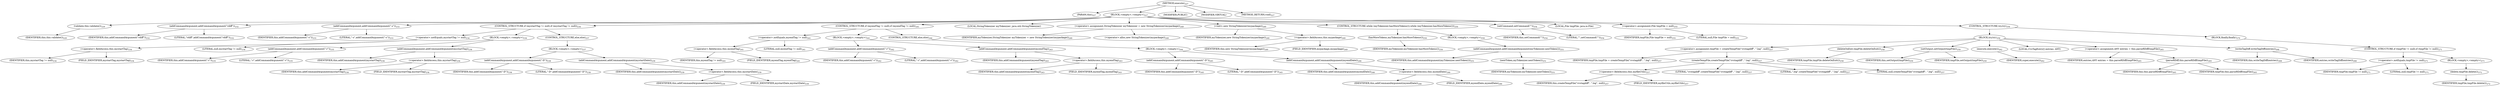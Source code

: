 digraph "execute" {  
"156" [label = <(METHOD,execute)<SUB>227</SUB>> ]
"4" [label = <(PARAM,this)<SUB>227</SUB>> ]
"157" [label = <(BLOCK,&lt;empty&gt;,&lt;empty&gt;)<SUB>227</SUB>> ]
"158" [label = <(validate,this.validate())<SUB>229</SUB>> ]
"3" [label = <(IDENTIFIER,this,this.validate())<SUB>229</SUB>> ]
"159" [label = <(addCommandArgument,addCommandArgument(&quot;rdiff&quot;))<SUB>232</SUB>> ]
"5" [label = <(IDENTIFIER,this,addCommandArgument(&quot;rdiff&quot;))<SUB>232</SUB>> ]
"160" [label = <(LITERAL,&quot;rdiff&quot;,addCommandArgument(&quot;rdiff&quot;))<SUB>232</SUB>> ]
"161" [label = <(addCommandArgument,addCommandArgument(&quot;-s&quot;))<SUB>233</SUB>> ]
"6" [label = <(IDENTIFIER,this,addCommandArgument(&quot;-s&quot;))<SUB>233</SUB>> ]
"162" [label = <(LITERAL,&quot;-s&quot;,addCommandArgument(&quot;-s&quot;))<SUB>233</SUB>> ]
"163" [label = <(CONTROL_STRUCTURE,if (mystartTag != null),if (mystartTag != null))<SUB>234</SUB>> ]
"164" [label = <(&lt;operator&gt;.notEquals,mystartTag != null)<SUB>234</SUB>> ]
"165" [label = <(&lt;operator&gt;.fieldAccess,this.mystartTag)<SUB>234</SUB>> ]
"166" [label = <(IDENTIFIER,this,mystartTag != null)<SUB>234</SUB>> ]
"167" [label = <(FIELD_IDENTIFIER,mystartTag,mystartTag)<SUB>234</SUB>> ]
"168" [label = <(LITERAL,null,mystartTag != null)<SUB>234</SUB>> ]
"169" [label = <(BLOCK,&lt;empty&gt;,&lt;empty&gt;)<SUB>234</SUB>> ]
"170" [label = <(addCommandArgument,addCommandArgument(&quot;-r&quot;))<SUB>235</SUB>> ]
"7" [label = <(IDENTIFIER,this,addCommandArgument(&quot;-r&quot;))<SUB>235</SUB>> ]
"171" [label = <(LITERAL,&quot;-r&quot;,addCommandArgument(&quot;-r&quot;))<SUB>235</SUB>> ]
"172" [label = <(addCommandArgument,addCommandArgument(mystartTag))<SUB>236</SUB>> ]
"8" [label = <(IDENTIFIER,this,addCommandArgument(mystartTag))<SUB>236</SUB>> ]
"173" [label = <(&lt;operator&gt;.fieldAccess,this.mystartTag)<SUB>236</SUB>> ]
"174" [label = <(IDENTIFIER,this,addCommandArgument(mystartTag))<SUB>236</SUB>> ]
"175" [label = <(FIELD_IDENTIFIER,mystartTag,mystartTag)<SUB>236</SUB>> ]
"176" [label = <(CONTROL_STRUCTURE,else,else)<SUB>237</SUB>> ]
"177" [label = <(BLOCK,&lt;empty&gt;,&lt;empty&gt;)<SUB>237</SUB>> ]
"178" [label = <(addCommandArgument,addCommandArgument(&quot;-D&quot;))<SUB>238</SUB>> ]
"9" [label = <(IDENTIFIER,this,addCommandArgument(&quot;-D&quot;))<SUB>238</SUB>> ]
"179" [label = <(LITERAL,&quot;-D&quot;,addCommandArgument(&quot;-D&quot;))<SUB>238</SUB>> ]
"180" [label = <(addCommandArgument,addCommandArgument(mystartDate))<SUB>239</SUB>> ]
"10" [label = <(IDENTIFIER,this,addCommandArgument(mystartDate))<SUB>239</SUB>> ]
"181" [label = <(&lt;operator&gt;.fieldAccess,this.mystartDate)<SUB>239</SUB>> ]
"182" [label = <(IDENTIFIER,this,addCommandArgument(mystartDate))<SUB>239</SUB>> ]
"183" [label = <(FIELD_IDENTIFIER,mystartDate,mystartDate)<SUB>239</SUB>> ]
"184" [label = <(CONTROL_STRUCTURE,if (myendTag != null),if (myendTag != null))<SUB>241</SUB>> ]
"185" [label = <(&lt;operator&gt;.notEquals,myendTag != null)<SUB>241</SUB>> ]
"186" [label = <(&lt;operator&gt;.fieldAccess,this.myendTag)<SUB>241</SUB>> ]
"187" [label = <(IDENTIFIER,this,myendTag != null)<SUB>241</SUB>> ]
"188" [label = <(FIELD_IDENTIFIER,myendTag,myendTag)<SUB>241</SUB>> ]
"189" [label = <(LITERAL,null,myendTag != null)<SUB>241</SUB>> ]
"190" [label = <(BLOCK,&lt;empty&gt;,&lt;empty&gt;)<SUB>241</SUB>> ]
"191" [label = <(addCommandArgument,addCommandArgument(&quot;-r&quot;))<SUB>242</SUB>> ]
"11" [label = <(IDENTIFIER,this,addCommandArgument(&quot;-r&quot;))<SUB>242</SUB>> ]
"192" [label = <(LITERAL,&quot;-r&quot;,addCommandArgument(&quot;-r&quot;))<SUB>242</SUB>> ]
"193" [label = <(addCommandArgument,addCommandArgument(myendTag))<SUB>243</SUB>> ]
"12" [label = <(IDENTIFIER,this,addCommandArgument(myendTag))<SUB>243</SUB>> ]
"194" [label = <(&lt;operator&gt;.fieldAccess,this.myendTag)<SUB>243</SUB>> ]
"195" [label = <(IDENTIFIER,this,addCommandArgument(myendTag))<SUB>243</SUB>> ]
"196" [label = <(FIELD_IDENTIFIER,myendTag,myendTag)<SUB>243</SUB>> ]
"197" [label = <(CONTROL_STRUCTURE,else,else)<SUB>244</SUB>> ]
"198" [label = <(BLOCK,&lt;empty&gt;,&lt;empty&gt;)<SUB>244</SUB>> ]
"199" [label = <(addCommandArgument,addCommandArgument(&quot;-D&quot;))<SUB>245</SUB>> ]
"13" [label = <(IDENTIFIER,this,addCommandArgument(&quot;-D&quot;))<SUB>245</SUB>> ]
"200" [label = <(LITERAL,&quot;-D&quot;,addCommandArgument(&quot;-D&quot;))<SUB>245</SUB>> ]
"201" [label = <(addCommandArgument,addCommandArgument(myendDate))<SUB>246</SUB>> ]
"14" [label = <(IDENTIFIER,this,addCommandArgument(myendDate))<SUB>246</SUB>> ]
"202" [label = <(&lt;operator&gt;.fieldAccess,this.myendDate)<SUB>246</SUB>> ]
"203" [label = <(IDENTIFIER,this,addCommandArgument(myendDate))<SUB>246</SUB>> ]
"204" [label = <(FIELD_IDENTIFIER,myendDate,myendDate)<SUB>246</SUB>> ]
"16" [label = <(LOCAL,StringTokenizer myTokenizer: java.util.StringTokenizer)> ]
"205" [label = <(&lt;operator&gt;.assignment,StringTokenizer myTokenizer = new StringTokenizer(mypackage))<SUB>249</SUB>> ]
"206" [label = <(IDENTIFIER,myTokenizer,StringTokenizer myTokenizer = new StringTokenizer(mypackage))<SUB>249</SUB>> ]
"207" [label = <(&lt;operator&gt;.alloc,new StringTokenizer(mypackage))<SUB>249</SUB>> ]
"208" [label = <(&lt;init&gt;,new StringTokenizer(mypackage))<SUB>249</SUB>> ]
"15" [label = <(IDENTIFIER,myTokenizer,new StringTokenizer(mypackage))<SUB>249</SUB>> ]
"209" [label = <(&lt;operator&gt;.fieldAccess,this.mypackage)<SUB>249</SUB>> ]
"210" [label = <(IDENTIFIER,this,new StringTokenizer(mypackage))<SUB>249</SUB>> ]
"211" [label = <(FIELD_IDENTIFIER,mypackage,mypackage)<SUB>249</SUB>> ]
"212" [label = <(CONTROL_STRUCTURE,while (myTokenizer.hasMoreTokens()),while (myTokenizer.hasMoreTokens()))<SUB>250</SUB>> ]
"213" [label = <(hasMoreTokens,myTokenizer.hasMoreTokens())<SUB>250</SUB>> ]
"214" [label = <(IDENTIFIER,myTokenizer,myTokenizer.hasMoreTokens())<SUB>250</SUB>> ]
"215" [label = <(BLOCK,&lt;empty&gt;,&lt;empty&gt;)<SUB>250</SUB>> ]
"216" [label = <(addCommandArgument,addCommandArgument(myTokenizer.nextToken()))<SUB>251</SUB>> ]
"17" [label = <(IDENTIFIER,this,addCommandArgument(myTokenizer.nextToken()))<SUB>251</SUB>> ]
"217" [label = <(nextToken,myTokenizer.nextToken())<SUB>251</SUB>> ]
"218" [label = <(IDENTIFIER,myTokenizer,myTokenizer.nextToken())<SUB>251</SUB>> ]
"219" [label = <(setCommand,setCommand(&quot;&quot;))<SUB>254</SUB>> ]
"18" [label = <(IDENTIFIER,this,setCommand(&quot;&quot;))<SUB>254</SUB>> ]
"220" [label = <(LITERAL,&quot;&quot;,setCommand(&quot;&quot;))<SUB>254</SUB>> ]
"221" [label = <(LOCAL,File tmpFile: java.io.File)> ]
"222" [label = <(&lt;operator&gt;.assignment,File tmpFile = null)<SUB>255</SUB>> ]
"223" [label = <(IDENTIFIER,tmpFile,File tmpFile = null)<SUB>255</SUB>> ]
"224" [label = <(LITERAL,null,File tmpFile = null)<SUB>255</SUB>> ]
"225" [label = <(CONTROL_STRUCTURE,try,try)<SUB>256</SUB>> ]
"226" [label = <(BLOCK,try,try)<SUB>256</SUB>> ]
"227" [label = <(&lt;operator&gt;.assignment,tmpFile = createTempFile(&quot;cvstagdiff&quot;, &quot;.log&quot;, null))<SUB>257</SUB>> ]
"228" [label = <(IDENTIFIER,tmpFile,tmpFile = createTempFile(&quot;cvstagdiff&quot;, &quot;.log&quot;, null))<SUB>257</SUB>> ]
"229" [label = <(createTempFile,createTempFile(&quot;cvstagdiff&quot;, &quot;.log&quot;, null))<SUB>257</SUB>> ]
"230" [label = <(&lt;operator&gt;.fieldAccess,this.myfileUtils)<SUB>257</SUB>> ]
"231" [label = <(IDENTIFIER,this,createTempFile(&quot;cvstagdiff&quot;, &quot;.log&quot;, null))<SUB>257</SUB>> ]
"232" [label = <(FIELD_IDENTIFIER,myfileUtils,myfileUtils)<SUB>257</SUB>> ]
"233" [label = <(LITERAL,&quot;cvstagdiff&quot;,createTempFile(&quot;cvstagdiff&quot;, &quot;.log&quot;, null))<SUB>257</SUB>> ]
"234" [label = <(LITERAL,&quot;.log&quot;,createTempFile(&quot;cvstagdiff&quot;, &quot;.log&quot;, null))<SUB>257</SUB>> ]
"235" [label = <(LITERAL,null,createTempFile(&quot;cvstagdiff&quot;, &quot;.log&quot;, null))<SUB>257</SUB>> ]
"236" [label = <(deleteOnExit,tmpFile.deleteOnExit())<SUB>258</SUB>> ]
"237" [label = <(IDENTIFIER,tmpFile,tmpFile.deleteOnExit())<SUB>258</SUB>> ]
"238" [label = <(setOutput,setOutput(tmpFile))<SUB>259</SUB>> ]
"19" [label = <(IDENTIFIER,this,setOutput(tmpFile))<SUB>259</SUB>> ]
"239" [label = <(IDENTIFIER,tmpFile,setOutput(tmpFile))<SUB>259</SUB>> ]
"240" [label = <(execute,execute())<SUB>262</SUB>> ]
"241" [label = <(IDENTIFIER,super,execute())<SUB>262</SUB>> ]
"242" [label = <(LOCAL,CvsTagEntry[] entries: ANY)> ]
"243" [label = <(&lt;operator&gt;.assignment,ANY entries = this.parseRDiff(tmpFile))<SUB>265</SUB>> ]
"244" [label = <(IDENTIFIER,entries,ANY entries = this.parseRDiff(tmpFile))<SUB>265</SUB>> ]
"245" [label = <(parseRDiff,this.parseRDiff(tmpFile))<SUB>265</SUB>> ]
"20" [label = <(IDENTIFIER,this,this.parseRDiff(tmpFile))<SUB>265</SUB>> ]
"246" [label = <(IDENTIFIER,tmpFile,this.parseRDiff(tmpFile))<SUB>265</SUB>> ]
"247" [label = <(writeTagDiff,writeTagDiff(entries))<SUB>268</SUB>> ]
"21" [label = <(IDENTIFIER,this,writeTagDiff(entries))<SUB>268</SUB>> ]
"248" [label = <(IDENTIFIER,entries,writeTagDiff(entries))<SUB>268</SUB>> ]
"249" [label = <(BLOCK,finally,finally)<SUB>270</SUB>> ]
"250" [label = <(CONTROL_STRUCTURE,if (tmpFile != null),if (tmpFile != null))<SUB>271</SUB>> ]
"251" [label = <(&lt;operator&gt;.notEquals,tmpFile != null)<SUB>271</SUB>> ]
"252" [label = <(IDENTIFIER,tmpFile,tmpFile != null)<SUB>271</SUB>> ]
"253" [label = <(LITERAL,null,tmpFile != null)<SUB>271</SUB>> ]
"254" [label = <(BLOCK,&lt;empty&gt;,&lt;empty&gt;)<SUB>271</SUB>> ]
"255" [label = <(delete,tmpFile.delete())<SUB>272</SUB>> ]
"256" [label = <(IDENTIFIER,tmpFile,tmpFile.delete())<SUB>272</SUB>> ]
"257" [label = <(MODIFIER,PUBLIC)> ]
"258" [label = <(MODIFIER,VIRTUAL)> ]
"259" [label = <(METHOD_RETURN,void)<SUB>227</SUB>> ]
  "156" -> "4" 
  "156" -> "157" 
  "156" -> "257" 
  "156" -> "258" 
  "156" -> "259" 
  "157" -> "158" 
  "157" -> "159" 
  "157" -> "161" 
  "157" -> "163" 
  "157" -> "184" 
  "157" -> "16" 
  "157" -> "205" 
  "157" -> "208" 
  "157" -> "212" 
  "157" -> "219" 
  "157" -> "221" 
  "157" -> "222" 
  "157" -> "225" 
  "158" -> "3" 
  "159" -> "5" 
  "159" -> "160" 
  "161" -> "6" 
  "161" -> "162" 
  "163" -> "164" 
  "163" -> "169" 
  "163" -> "176" 
  "164" -> "165" 
  "164" -> "168" 
  "165" -> "166" 
  "165" -> "167" 
  "169" -> "170" 
  "169" -> "172" 
  "170" -> "7" 
  "170" -> "171" 
  "172" -> "8" 
  "172" -> "173" 
  "173" -> "174" 
  "173" -> "175" 
  "176" -> "177" 
  "177" -> "178" 
  "177" -> "180" 
  "178" -> "9" 
  "178" -> "179" 
  "180" -> "10" 
  "180" -> "181" 
  "181" -> "182" 
  "181" -> "183" 
  "184" -> "185" 
  "184" -> "190" 
  "184" -> "197" 
  "185" -> "186" 
  "185" -> "189" 
  "186" -> "187" 
  "186" -> "188" 
  "190" -> "191" 
  "190" -> "193" 
  "191" -> "11" 
  "191" -> "192" 
  "193" -> "12" 
  "193" -> "194" 
  "194" -> "195" 
  "194" -> "196" 
  "197" -> "198" 
  "198" -> "199" 
  "198" -> "201" 
  "199" -> "13" 
  "199" -> "200" 
  "201" -> "14" 
  "201" -> "202" 
  "202" -> "203" 
  "202" -> "204" 
  "205" -> "206" 
  "205" -> "207" 
  "208" -> "15" 
  "208" -> "209" 
  "209" -> "210" 
  "209" -> "211" 
  "212" -> "213" 
  "212" -> "215" 
  "213" -> "214" 
  "215" -> "216" 
  "216" -> "17" 
  "216" -> "217" 
  "217" -> "218" 
  "219" -> "18" 
  "219" -> "220" 
  "222" -> "223" 
  "222" -> "224" 
  "225" -> "226" 
  "225" -> "249" 
  "226" -> "227" 
  "226" -> "236" 
  "226" -> "238" 
  "226" -> "240" 
  "226" -> "242" 
  "226" -> "243" 
  "226" -> "247" 
  "227" -> "228" 
  "227" -> "229" 
  "229" -> "230" 
  "229" -> "233" 
  "229" -> "234" 
  "229" -> "235" 
  "230" -> "231" 
  "230" -> "232" 
  "236" -> "237" 
  "238" -> "19" 
  "238" -> "239" 
  "240" -> "241" 
  "243" -> "244" 
  "243" -> "245" 
  "245" -> "20" 
  "245" -> "246" 
  "247" -> "21" 
  "247" -> "248" 
  "249" -> "250" 
  "250" -> "251" 
  "250" -> "254" 
  "251" -> "252" 
  "251" -> "253" 
  "254" -> "255" 
  "255" -> "256" 
}
